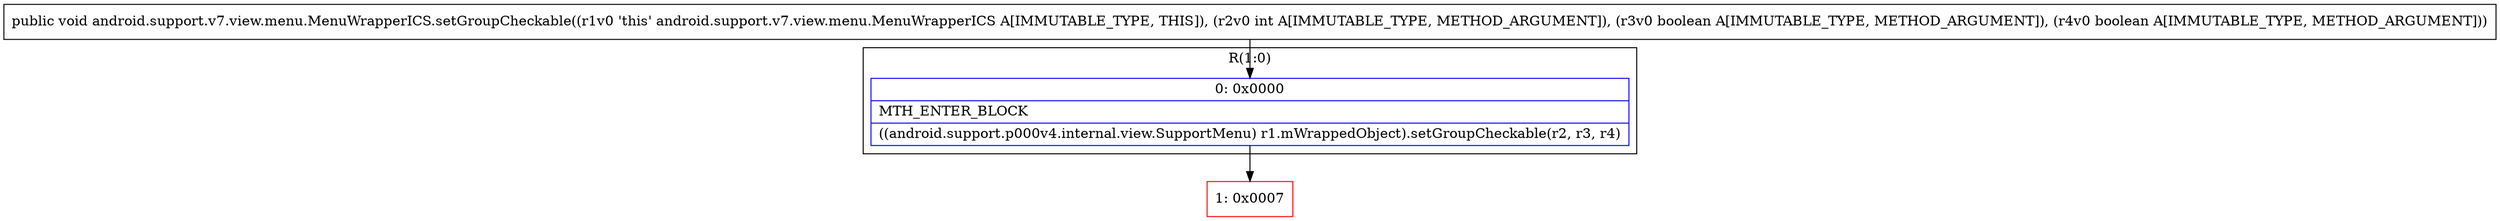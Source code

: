 digraph "CFG forandroid.support.v7.view.menu.MenuWrapperICS.setGroupCheckable(IZZ)V" {
subgraph cluster_Region_116816510 {
label = "R(1:0)";
node [shape=record,color=blue];
Node_0 [shape=record,label="{0\:\ 0x0000|MTH_ENTER_BLOCK\l|((android.support.p000v4.internal.view.SupportMenu) r1.mWrappedObject).setGroupCheckable(r2, r3, r4)\l}"];
}
Node_1 [shape=record,color=red,label="{1\:\ 0x0007}"];
MethodNode[shape=record,label="{public void android.support.v7.view.menu.MenuWrapperICS.setGroupCheckable((r1v0 'this' android.support.v7.view.menu.MenuWrapperICS A[IMMUTABLE_TYPE, THIS]), (r2v0 int A[IMMUTABLE_TYPE, METHOD_ARGUMENT]), (r3v0 boolean A[IMMUTABLE_TYPE, METHOD_ARGUMENT]), (r4v0 boolean A[IMMUTABLE_TYPE, METHOD_ARGUMENT])) }"];
MethodNode -> Node_0;
Node_0 -> Node_1;
}

